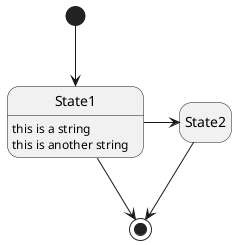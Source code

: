 @startuml
hide empty description
[*] --> State1
State1 --> [*]
State1 : this is a string
State1 : this is another string

State1 -> State2
State2 --> [*]
@enduml